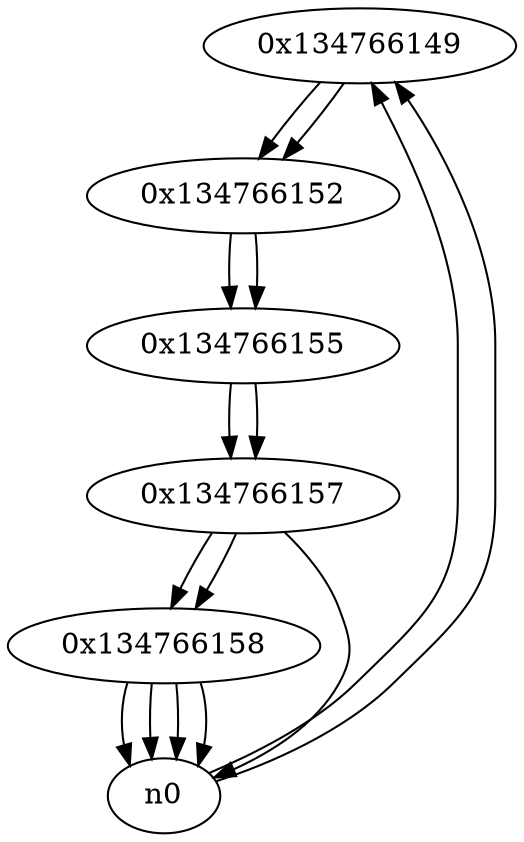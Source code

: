digraph G{
/* nodes */
  n1 [label="0x134766149"]
  n2 [label="0x134766152"]
  n3 [label="0x134766155"]
  n4 [label="0x134766157"]
  n5 [label="0x134766158"]
/* edges */
n1 -> n2;
n0 -> n1;
n0 -> n1;
n2 -> n3;
n1 -> n2;
n3 -> n4;
n2 -> n3;
n4 -> n5;
n4 -> n0;
n3 -> n4;
n5 -> n0;
n5 -> n0;
n5 -> n0;
n5 -> n0;
n4 -> n5;
}
